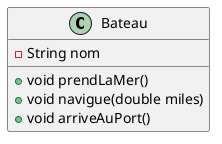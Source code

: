 @startuml
class Bateau {
   - String nom
   + void prendLaMer()
   + void navigue(double miles)
   + void arriveAuPort()
}

@enduml